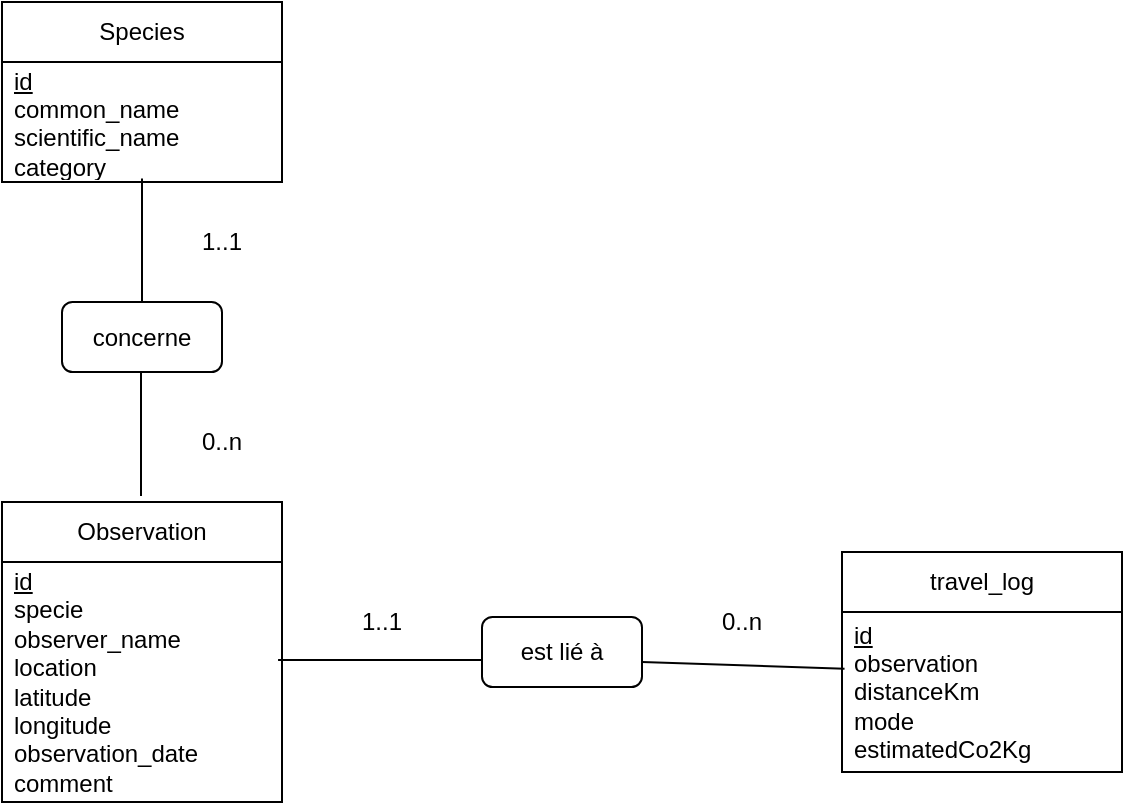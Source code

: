 <mxfile version="28.1.1">
  <diagram name="Page-1" id="9h7JSEl_Sr3-6EEGyd4S">
    <mxGraphModel dx="976" dy="742" grid="1" gridSize="10" guides="1" tooltips="1" connect="1" arrows="1" fold="1" page="1" pageScale="1" pageWidth="827" pageHeight="1169" math="0" shadow="0">
      <root>
        <mxCell id="0" />
        <mxCell id="1" parent="0" />
        <mxCell id="k0X-kUOUHCUO0p9SG3kb-1" value="Species" style="swimlane;fontStyle=0;childLayout=stackLayout;horizontal=1;startSize=30;horizontalStack=0;resizeParent=1;resizeParentMax=0;resizeLast=0;collapsible=1;marginBottom=0;whiteSpace=wrap;html=1;" parent="1" vertex="1">
          <mxGeometry x="440" y="590" width="140" height="90" as="geometry" />
        </mxCell>
        <mxCell id="k0X-kUOUHCUO0p9SG3kb-2" value="&lt;div&gt;&lt;u&gt;id&lt;/u&gt;&lt;/div&gt;&lt;div&gt;common_name&lt;/div&gt;&lt;div&gt;scientific_name&lt;/div&gt;&lt;div&gt;category&lt;/div&gt;" style="text;strokeColor=none;fillColor=none;align=left;verticalAlign=middle;spacingLeft=4;spacingRight=4;overflow=hidden;points=[[0,0.5],[1,0.5]];portConstraint=eastwest;rotatable=0;whiteSpace=wrap;html=1;" parent="k0X-kUOUHCUO0p9SG3kb-1" vertex="1">
          <mxGeometry y="30" width="140" height="60" as="geometry" />
        </mxCell>
        <mxCell id="k0X-kUOUHCUO0p9SG3kb-3" value="Observation" style="swimlane;fontStyle=0;childLayout=stackLayout;horizontal=1;startSize=30;horizontalStack=0;resizeParent=1;resizeParentMax=0;resizeLast=0;collapsible=1;marginBottom=0;whiteSpace=wrap;html=1;" parent="1" vertex="1">
          <mxGeometry x="440" y="840" width="140" height="150" as="geometry" />
        </mxCell>
        <mxCell id="k0X-kUOUHCUO0p9SG3kb-4" value="&lt;div&gt;&lt;u&gt;id&lt;/u&gt;&lt;/div&gt;&lt;div&gt;specie&lt;/div&gt;&lt;div&gt;observer_name&lt;/div&gt;&lt;div&gt;location&lt;/div&gt;&lt;div&gt;latitude&lt;/div&gt;&lt;div&gt;longitude&lt;/div&gt;&lt;div&gt;observation_date&lt;/div&gt;&lt;div&gt;comment&lt;/div&gt;" style="text;strokeColor=none;fillColor=none;align=left;verticalAlign=middle;spacingLeft=4;spacingRight=4;overflow=hidden;points=[[0,0.5],[1,0.5]];portConstraint=eastwest;rotatable=0;whiteSpace=wrap;html=1;" parent="k0X-kUOUHCUO0p9SG3kb-3" vertex="1">
          <mxGeometry y="30" width="140" height="120" as="geometry" />
        </mxCell>
        <mxCell id="k0X-kUOUHCUO0p9SG3kb-5" value="travel_log" style="swimlane;fontStyle=0;childLayout=stackLayout;horizontal=1;startSize=30;horizontalStack=0;resizeParent=1;resizeParentMax=0;resizeLast=0;collapsible=1;marginBottom=0;whiteSpace=wrap;html=1;" parent="1" vertex="1">
          <mxGeometry x="860" y="865" width="140" height="110" as="geometry" />
        </mxCell>
        <mxCell id="k0X-kUOUHCUO0p9SG3kb-6" value="&lt;div&gt;&lt;u&gt;id&lt;/u&gt;&lt;/div&gt;&lt;div&gt;observation&lt;/div&gt;&lt;div&gt;distanceKm&lt;/div&gt;&lt;div&gt;mode&lt;/div&gt;&lt;div&gt;estimatedCo2Kg&lt;/div&gt;" style="text;strokeColor=none;fillColor=none;align=left;verticalAlign=middle;spacingLeft=4;spacingRight=4;overflow=hidden;points=[[0,0.5],[1,0.5]];portConstraint=eastwest;rotatable=0;whiteSpace=wrap;html=1;" parent="k0X-kUOUHCUO0p9SG3kb-5" vertex="1">
          <mxGeometry y="30" width="140" height="80" as="geometry" />
        </mxCell>
        <mxCell id="k0X-kUOUHCUO0p9SG3kb-7" value="est lié à" style="rounded=1;whiteSpace=wrap;html=1;" parent="1" vertex="1">
          <mxGeometry x="680" y="897.5" width="80" height="35" as="geometry" />
        </mxCell>
        <mxCell id="k0X-kUOUHCUO0p9SG3kb-8" value="" style="endArrow=none;html=1;rounded=0;exitX=0.986;exitY=0.408;exitDx=0;exitDy=0;exitPerimeter=0;" parent="1" source="k0X-kUOUHCUO0p9SG3kb-4" edge="1">
          <mxGeometry width="50" height="50" relative="1" as="geometry">
            <mxPoint x="590" y="910" as="sourcePoint" />
            <mxPoint x="680" y="919" as="targetPoint" />
          </mxGeometry>
        </mxCell>
        <mxCell id="k0X-kUOUHCUO0p9SG3kb-9" value="" style="endArrow=none;html=1;rounded=0;entryX=0.009;entryY=0.354;entryDx=0;entryDy=0;entryPerimeter=0;" parent="1" target="k0X-kUOUHCUO0p9SG3kb-6" edge="1">
          <mxGeometry width="50" height="50" relative="1" as="geometry">
            <mxPoint x="760" y="920" as="sourcePoint" />
            <mxPoint x="720" y="800" as="targetPoint" />
          </mxGeometry>
        </mxCell>
        <mxCell id="k0X-kUOUHCUO0p9SG3kb-10" value="1..1" style="text;html=1;align=center;verticalAlign=middle;whiteSpace=wrap;rounded=0;" parent="1" vertex="1">
          <mxGeometry x="610" y="890" width="40" height="20" as="geometry" />
        </mxCell>
        <mxCell id="k0X-kUOUHCUO0p9SG3kb-11" value="0..n" style="text;html=1;align=center;verticalAlign=middle;whiteSpace=wrap;rounded=0;" parent="1" vertex="1">
          <mxGeometry x="790" y="890" width="40" height="20" as="geometry" />
        </mxCell>
        <mxCell id="k0X-kUOUHCUO0p9SG3kb-12" value="concerne" style="rounded=1;whiteSpace=wrap;html=1;" parent="1" vertex="1">
          <mxGeometry x="470" y="740" width="80" height="35" as="geometry" />
        </mxCell>
        <mxCell id="k0X-kUOUHCUO0p9SG3kb-13" value="" style="endArrow=none;html=1;rounded=0;exitX=0.5;exitY=0;exitDx=0;exitDy=0;entryX=0.5;entryY=0.97;entryDx=0;entryDy=0;entryPerimeter=0;" parent="1" source="k0X-kUOUHCUO0p9SG3kb-12" target="k0X-kUOUHCUO0p9SG3kb-2" edge="1">
          <mxGeometry width="50" height="50" relative="1" as="geometry">
            <mxPoint x="670" y="850" as="sourcePoint" />
            <mxPoint x="720" y="800" as="targetPoint" />
          </mxGeometry>
        </mxCell>
        <mxCell id="k0X-kUOUHCUO0p9SG3kb-14" value="" style="endArrow=none;html=1;rounded=0;exitX=0.5;exitY=0;exitDx=0;exitDy=0;entryX=0.5;entryY=0.97;entryDx=0;entryDy=0;entryPerimeter=0;" parent="1" edge="1">
          <mxGeometry width="50" height="50" relative="1" as="geometry">
            <mxPoint x="509.5" y="837" as="sourcePoint" />
            <mxPoint x="509.5" y="775" as="targetPoint" />
          </mxGeometry>
        </mxCell>
        <mxCell id="k0X-kUOUHCUO0p9SG3kb-15" value="1..1" style="text;html=1;align=center;verticalAlign=middle;whiteSpace=wrap;rounded=0;" parent="1" vertex="1">
          <mxGeometry x="530" y="700" width="40" height="20" as="geometry" />
        </mxCell>
        <mxCell id="k0X-kUOUHCUO0p9SG3kb-16" value="0..n" style="text;html=1;align=center;verticalAlign=middle;whiteSpace=wrap;rounded=0;" parent="1" vertex="1">
          <mxGeometry x="530" y="800" width="40" height="20" as="geometry" />
        </mxCell>
      </root>
    </mxGraphModel>
  </diagram>
</mxfile>
